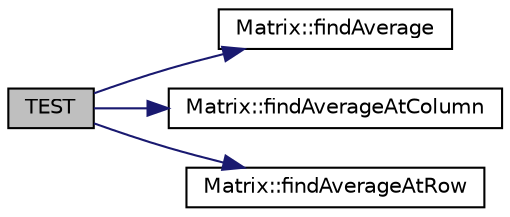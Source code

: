 digraph "TEST"
{
 // LATEX_PDF_SIZE
  edge [fontname="Helvetica",fontsize="10",labelfontname="Helvetica",labelfontsize="10"];
  node [fontname="Helvetica",fontsize="10",shape=record];
  rankdir="LR";
  Node1 [label="TEST",height=0.2,width=0.4,color="black", fillcolor="grey75", style="filled", fontcolor="black",tooltip=" "];
  Node1 -> Node2 [color="midnightblue",fontsize="10",style="solid",fontname="Helvetica"];
  Node2 [label="Matrix::findAverage",height=0.2,width=0.4,color="black", fillcolor="white", style="filled",URL="$class_matrix.html#adc58dfec99221ab1caad745ef6965ace",tooltip=" "];
  Node1 -> Node3 [color="midnightblue",fontsize="10",style="solid",fontname="Helvetica"];
  Node3 [label="Matrix::findAverageAtColumn",height=0.2,width=0.4,color="black", fillcolor="white", style="filled",URL="$class_matrix.html#a5349e315b89a13d4187eef3a6dadfb47",tooltip=" "];
  Node1 -> Node4 [color="midnightblue",fontsize="10",style="solid",fontname="Helvetica"];
  Node4 [label="Matrix::findAverageAtRow",height=0.2,width=0.4,color="black", fillcolor="white", style="filled",URL="$class_matrix.html#a0ee69ebe513dda6e8f94da3f0f8715e3",tooltip=" "];
}
